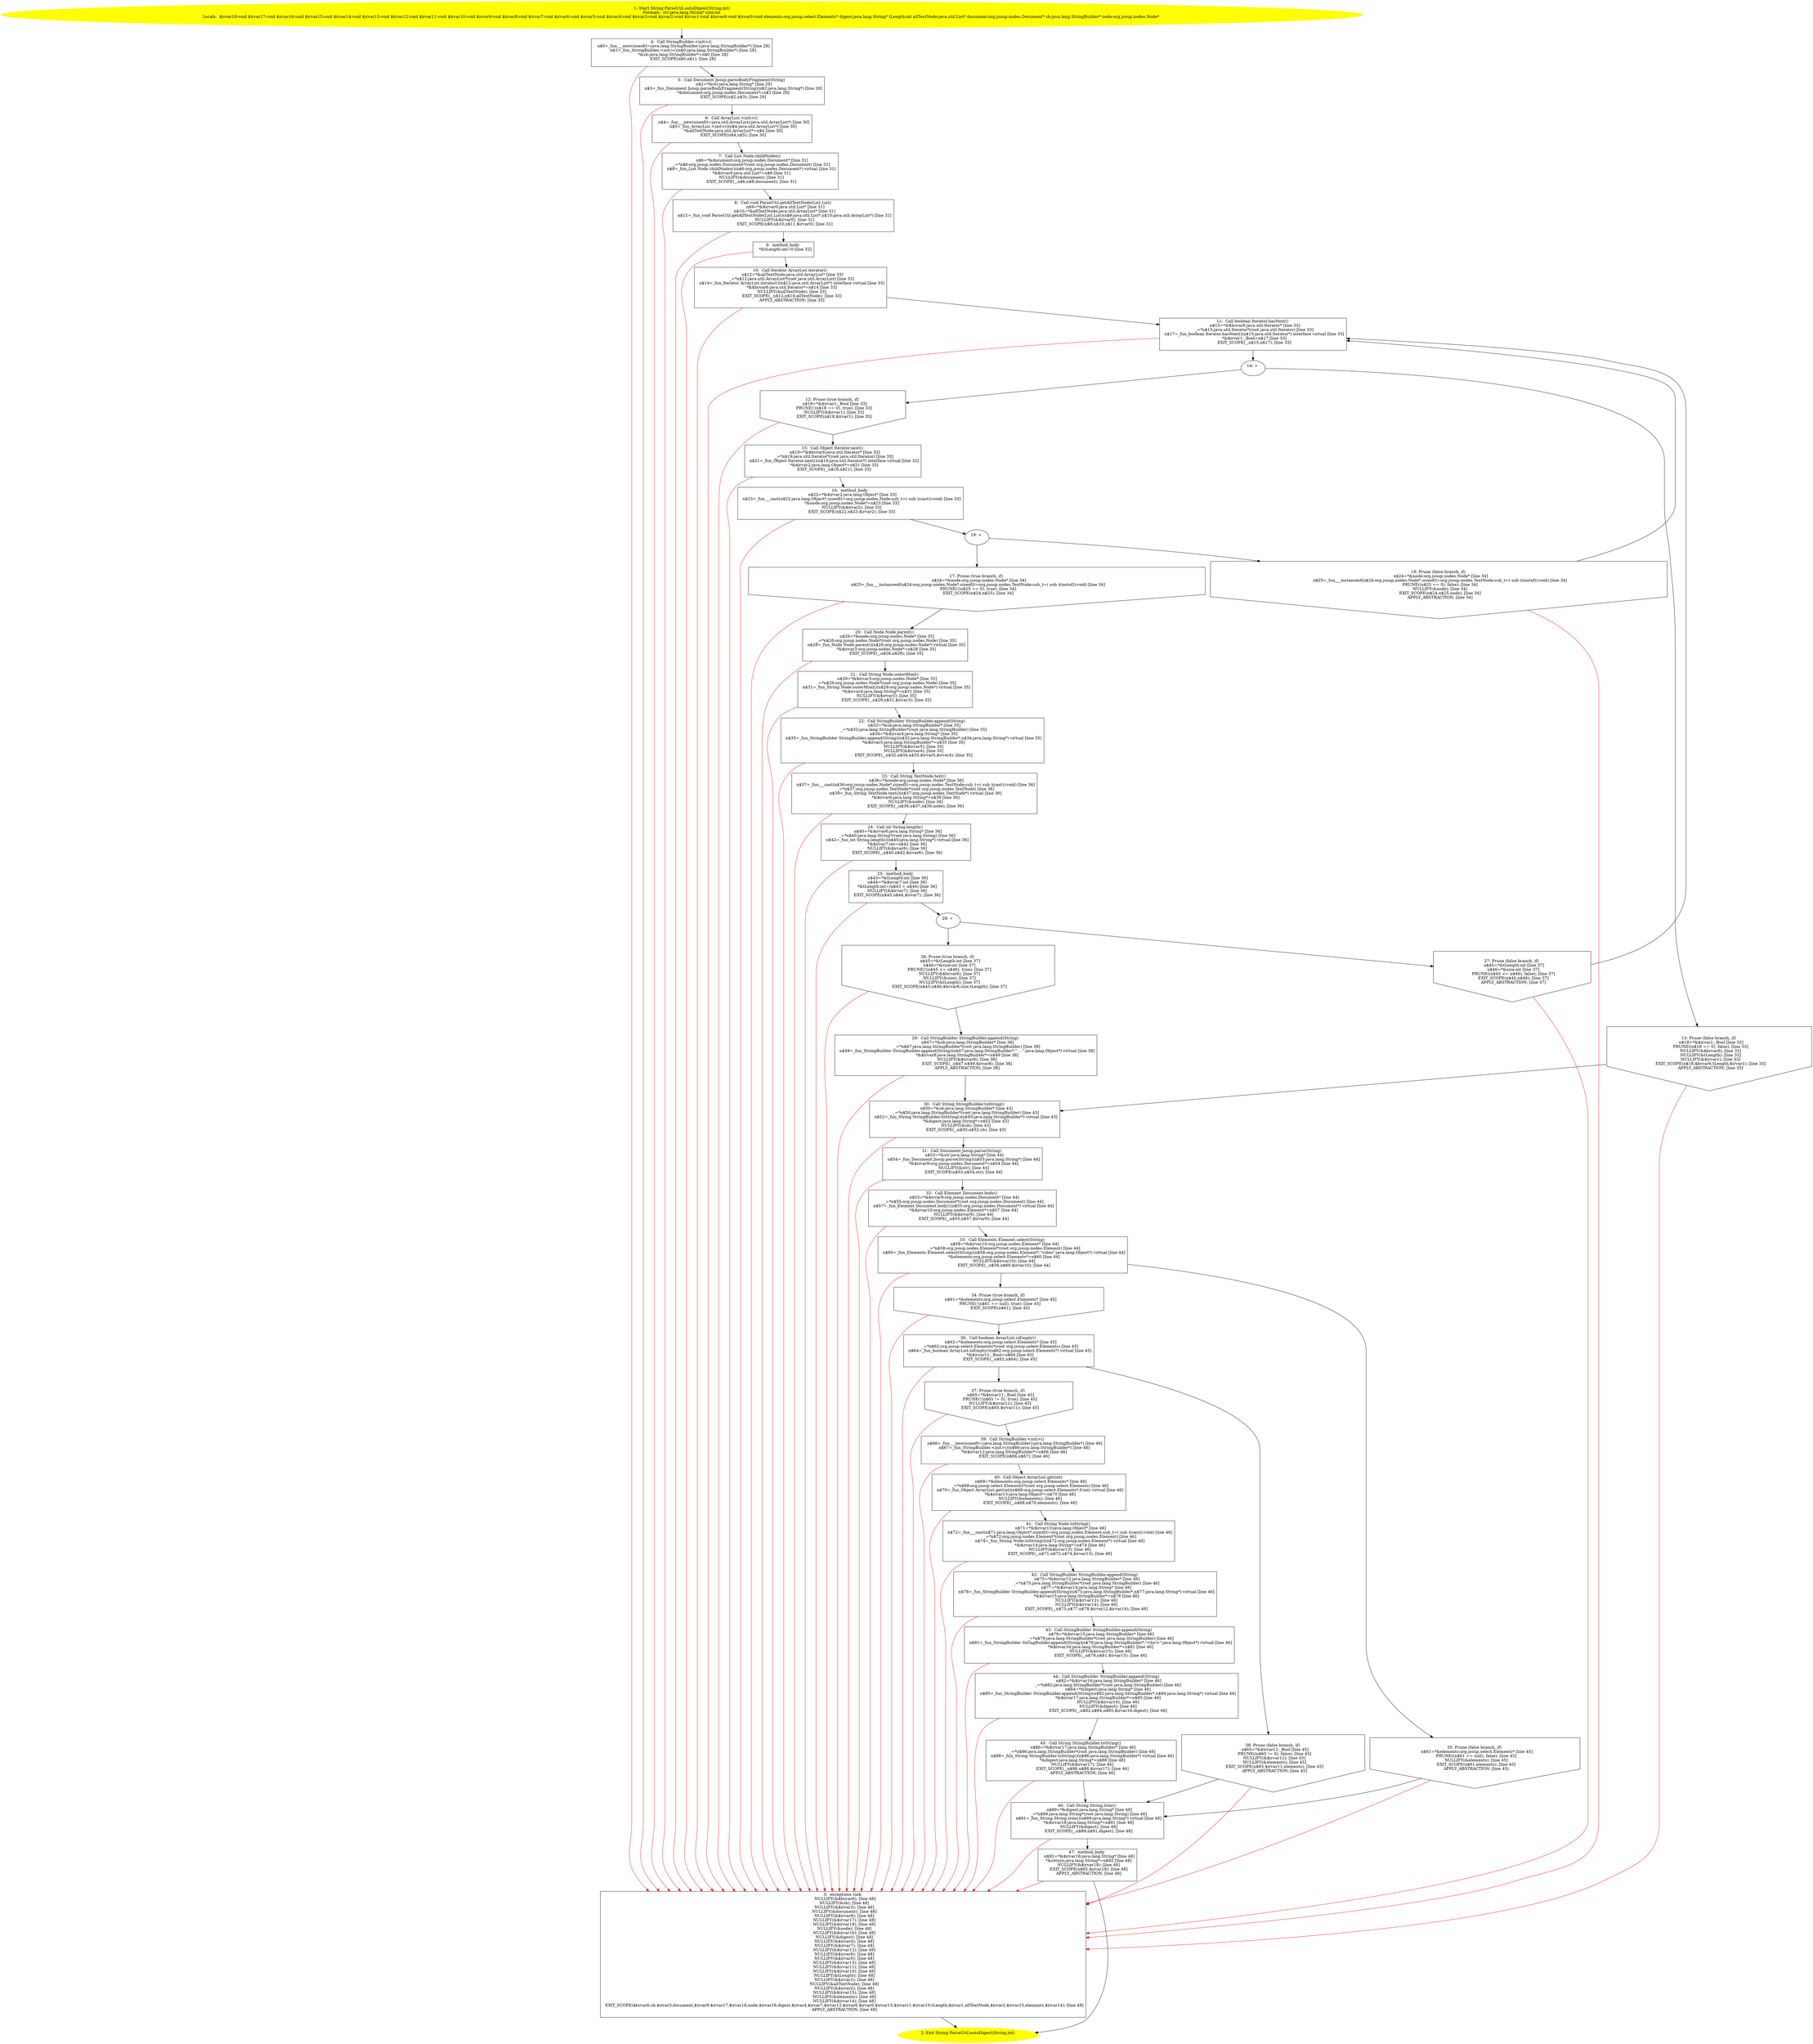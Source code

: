 /* @generated */
digraph cfg {
"com.zrlog.util.ParseUtil.autoDigest(java.lang.String,int):java.lang.String.9908c8b619020dbaa113a0b4c62ea427_1" [label="1: Start String ParseUtil.autoDigest(String,int)\nFormals:  str:java.lang.String* size:int\nLocals:  $irvar18:void $irvar17:void $irvar16:void $irvar15:void $irvar14:void $irvar13:void $irvar12:void $irvar11:void $irvar10:void $irvar9:void $irvar8:void $irvar7:void $irvar6:void $irvar5:void $irvar4:void $irvar3:void $irvar2:void $irvar1:void $bcvar6:void $irvar0:void elements:org.jsoup.select.Elements* digest:java.lang.String* tLength:int allTextNode:java.util.List* document:org.jsoup.nodes.Document* sb:java.lang.StringBuilder* node:org.jsoup.nodes.Node* \n  " color=yellow style=filled]
	

	 "com.zrlog.util.ParseUtil.autoDigest(java.lang.String,int):java.lang.String.9908c8b619020dbaa113a0b4c62ea427_1" -> "com.zrlog.util.ParseUtil.autoDigest(java.lang.String,int):java.lang.String.9908c8b619020dbaa113a0b4c62ea427_4" ;
"com.zrlog.util.ParseUtil.autoDigest(java.lang.String,int):java.lang.String.9908c8b619020dbaa113a0b4c62ea427_2" [label="2: Exit String ParseUtil.autoDigest(String,int) \n  " color=yellow style=filled]
	

"com.zrlog.util.ParseUtil.autoDigest(java.lang.String,int):java.lang.String.9908c8b619020dbaa113a0b4c62ea427_3" [label="3:  exceptions sink \n   NULLIFY(&$bcvar6); [line 48]\n  NULLIFY(&sb); [line 48]\n  NULLIFY(&$irvar3); [line 48]\n  NULLIFY(&document); [line 48]\n  NULLIFY(&$irvar9); [line 48]\n  NULLIFY(&$irvar17); [line 48]\n  NULLIFY(&$irvar18); [line 48]\n  NULLIFY(&node); [line 48]\n  NULLIFY(&$irvar16); [line 48]\n  NULLIFY(&digest); [line 48]\n  NULLIFY(&$irvar4); [line 48]\n  NULLIFY(&$irvar7); [line 48]\n  NULLIFY(&$irvar12); [line 48]\n  NULLIFY(&$irvar6); [line 48]\n  NULLIFY(&$irvar0); [line 48]\n  NULLIFY(&$irvar13); [line 48]\n  NULLIFY(&$irvar11); [line 48]\n  NULLIFY(&$irvar10); [line 48]\n  NULLIFY(&tLength); [line 48]\n  NULLIFY(&$irvar1); [line 48]\n  NULLIFY(&allTextNode); [line 48]\n  NULLIFY(&$irvar2); [line 48]\n  NULLIFY(&$irvar15); [line 48]\n  NULLIFY(&elements); [line 48]\n  NULLIFY(&$irvar14); [line 48]\n  EXIT_SCOPE($bcvar6,sb,$irvar3,document,$irvar9,$irvar17,$irvar18,node,$irvar16,digest,$irvar4,$irvar7,$irvar12,$irvar6,$irvar0,$irvar13,$irvar11,$irvar10,tLength,$irvar1,allTextNode,$irvar2,$irvar15,elements,$irvar14); [line 48]\n  APPLY_ABSTRACTION; [line 48]\n " shape="box"]
	

	 "com.zrlog.util.ParseUtil.autoDigest(java.lang.String,int):java.lang.String.9908c8b619020dbaa113a0b4c62ea427_3" -> "com.zrlog.util.ParseUtil.autoDigest(java.lang.String,int):java.lang.String.9908c8b619020dbaa113a0b4c62ea427_2" ;
"com.zrlog.util.ParseUtil.autoDigest(java.lang.String,int):java.lang.String.9908c8b619020dbaa113a0b4c62ea427_4" [label="4:  Call StringBuilder.<init>() \n   n$0=_fun___new(sizeof(t=java.lang.StringBuilder):java.lang.StringBuilder*) [line 28]\n  n$1=_fun_StringBuilder.<init>()(n$0:java.lang.StringBuilder*) [line 28]\n  *&sb:java.lang.StringBuilder*=n$0 [line 28]\n  EXIT_SCOPE(n$0,n$1); [line 28]\n " shape="box"]
	

	 "com.zrlog.util.ParseUtil.autoDigest(java.lang.String,int):java.lang.String.9908c8b619020dbaa113a0b4c62ea427_4" -> "com.zrlog.util.ParseUtil.autoDigest(java.lang.String,int):java.lang.String.9908c8b619020dbaa113a0b4c62ea427_5" ;
	 "com.zrlog.util.ParseUtil.autoDigest(java.lang.String,int):java.lang.String.9908c8b619020dbaa113a0b4c62ea427_4" -> "com.zrlog.util.ParseUtil.autoDigest(java.lang.String,int):java.lang.String.9908c8b619020dbaa113a0b4c62ea427_3" [color="red" ];
"com.zrlog.util.ParseUtil.autoDigest(java.lang.String,int):java.lang.String.9908c8b619020dbaa113a0b4c62ea427_5" [label="5:  Call Document Jsoup.parseBodyFragment(String) \n   n$2=*&str:java.lang.String* [line 29]\n  n$3=_fun_Document Jsoup.parseBodyFragment(String)(n$2:java.lang.String*) [line 29]\n  *&document:org.jsoup.nodes.Document*=n$3 [line 29]\n  EXIT_SCOPE(n$2,n$3); [line 29]\n " shape="box"]
	

	 "com.zrlog.util.ParseUtil.autoDigest(java.lang.String,int):java.lang.String.9908c8b619020dbaa113a0b4c62ea427_5" -> "com.zrlog.util.ParseUtil.autoDigest(java.lang.String,int):java.lang.String.9908c8b619020dbaa113a0b4c62ea427_6" ;
	 "com.zrlog.util.ParseUtil.autoDigest(java.lang.String,int):java.lang.String.9908c8b619020dbaa113a0b4c62ea427_5" -> "com.zrlog.util.ParseUtil.autoDigest(java.lang.String,int):java.lang.String.9908c8b619020dbaa113a0b4c62ea427_3" [color="red" ];
"com.zrlog.util.ParseUtil.autoDigest(java.lang.String,int):java.lang.String.9908c8b619020dbaa113a0b4c62ea427_6" [label="6:  Call ArrayList.<init>() \n   n$4=_fun___new(sizeof(t=java.util.ArrayList):java.util.ArrayList*) [line 30]\n  n$5=_fun_ArrayList.<init>()(n$4:java.util.ArrayList*) [line 30]\n  *&allTextNode:java.util.ArrayList*=n$4 [line 30]\n  EXIT_SCOPE(n$4,n$5); [line 30]\n " shape="box"]
	

	 "com.zrlog.util.ParseUtil.autoDigest(java.lang.String,int):java.lang.String.9908c8b619020dbaa113a0b4c62ea427_6" -> "com.zrlog.util.ParseUtil.autoDigest(java.lang.String,int):java.lang.String.9908c8b619020dbaa113a0b4c62ea427_7" ;
	 "com.zrlog.util.ParseUtil.autoDigest(java.lang.String,int):java.lang.String.9908c8b619020dbaa113a0b4c62ea427_6" -> "com.zrlog.util.ParseUtil.autoDigest(java.lang.String,int):java.lang.String.9908c8b619020dbaa113a0b4c62ea427_3" [color="red" ];
"com.zrlog.util.ParseUtil.autoDigest(java.lang.String,int):java.lang.String.9908c8b619020dbaa113a0b4c62ea427_7" [label="7:  Call List Node.childNodes() \n   n$6=*&document:org.jsoup.nodes.Document* [line 31]\n  _=*n$6:org.jsoup.nodes.Document*(root org.jsoup.nodes.Document) [line 31]\n  n$8=_fun_List Node.childNodes()(n$6:org.jsoup.nodes.Document*) virtual [line 31]\n  *&$irvar0:java.util.List*=n$8 [line 31]\n  NULLIFY(&document); [line 31]\n  EXIT_SCOPE(_,n$6,n$8,document); [line 31]\n " shape="box"]
	

	 "com.zrlog.util.ParseUtil.autoDigest(java.lang.String,int):java.lang.String.9908c8b619020dbaa113a0b4c62ea427_7" -> "com.zrlog.util.ParseUtil.autoDigest(java.lang.String,int):java.lang.String.9908c8b619020dbaa113a0b4c62ea427_8" ;
	 "com.zrlog.util.ParseUtil.autoDigest(java.lang.String,int):java.lang.String.9908c8b619020dbaa113a0b4c62ea427_7" -> "com.zrlog.util.ParseUtil.autoDigest(java.lang.String,int):java.lang.String.9908c8b619020dbaa113a0b4c62ea427_3" [color="red" ];
"com.zrlog.util.ParseUtil.autoDigest(java.lang.String,int):java.lang.String.9908c8b619020dbaa113a0b4c62ea427_8" [label="8:  Call void ParseUtil.getAllTextNode(List,List) \n   n$9=*&$irvar0:java.util.List* [line 31]\n  n$10=*&allTextNode:java.util.ArrayList* [line 31]\n  n$11=_fun_void ParseUtil.getAllTextNode(List,List)(n$9:java.util.List*,n$10:java.util.ArrayList*) [line 31]\n  NULLIFY(&$irvar0); [line 31]\n  EXIT_SCOPE(n$9,n$10,n$11,$irvar0); [line 31]\n " shape="box"]
	

	 "com.zrlog.util.ParseUtil.autoDigest(java.lang.String,int):java.lang.String.9908c8b619020dbaa113a0b4c62ea427_8" -> "com.zrlog.util.ParseUtil.autoDigest(java.lang.String,int):java.lang.String.9908c8b619020dbaa113a0b4c62ea427_9" ;
	 "com.zrlog.util.ParseUtil.autoDigest(java.lang.String,int):java.lang.String.9908c8b619020dbaa113a0b4c62ea427_8" -> "com.zrlog.util.ParseUtil.autoDigest(java.lang.String,int):java.lang.String.9908c8b619020dbaa113a0b4c62ea427_3" [color="red" ];
"com.zrlog.util.ParseUtil.autoDigest(java.lang.String,int):java.lang.String.9908c8b619020dbaa113a0b4c62ea427_9" [label="9:  method_body \n   *&tLength:int=0 [line 32]\n " shape="box"]
	

	 "com.zrlog.util.ParseUtil.autoDigest(java.lang.String,int):java.lang.String.9908c8b619020dbaa113a0b4c62ea427_9" -> "com.zrlog.util.ParseUtil.autoDigest(java.lang.String,int):java.lang.String.9908c8b619020dbaa113a0b4c62ea427_10" ;
	 "com.zrlog.util.ParseUtil.autoDigest(java.lang.String,int):java.lang.String.9908c8b619020dbaa113a0b4c62ea427_9" -> "com.zrlog.util.ParseUtil.autoDigest(java.lang.String,int):java.lang.String.9908c8b619020dbaa113a0b4c62ea427_3" [color="red" ];
"com.zrlog.util.ParseUtil.autoDigest(java.lang.String,int):java.lang.String.9908c8b619020dbaa113a0b4c62ea427_10" [label="10:  Call Iterator ArrayList.iterator() \n   n$12=*&allTextNode:java.util.ArrayList* [line 33]\n  _=*n$12:java.util.ArrayList*(root java.util.ArrayList) [line 33]\n  n$14=_fun_Iterator ArrayList.iterator()(n$12:java.util.ArrayList*) interface virtual [line 33]\n  *&$bcvar6:java.util.Iterator*=n$14 [line 33]\n  NULLIFY(&allTextNode); [line 33]\n  EXIT_SCOPE(_,n$12,n$14,allTextNode); [line 33]\n  APPLY_ABSTRACTION; [line 33]\n " shape="box"]
	

	 "com.zrlog.util.ParseUtil.autoDigest(java.lang.String,int):java.lang.String.9908c8b619020dbaa113a0b4c62ea427_10" -> "com.zrlog.util.ParseUtil.autoDigest(java.lang.String,int):java.lang.String.9908c8b619020dbaa113a0b4c62ea427_11" ;
	 "com.zrlog.util.ParseUtil.autoDigest(java.lang.String,int):java.lang.String.9908c8b619020dbaa113a0b4c62ea427_10" -> "com.zrlog.util.ParseUtil.autoDigest(java.lang.String,int):java.lang.String.9908c8b619020dbaa113a0b4c62ea427_3" [color="red" ];
"com.zrlog.util.ParseUtil.autoDigest(java.lang.String,int):java.lang.String.9908c8b619020dbaa113a0b4c62ea427_11" [label="11:  Call boolean Iterator.hasNext() \n   n$15=*&$bcvar6:java.util.Iterator* [line 33]\n  _=*n$15:java.util.Iterator*(root java.util.Iterator) [line 33]\n  n$17=_fun_boolean Iterator.hasNext()(n$15:java.util.Iterator*) interface virtual [line 33]\n  *&$irvar1:_Bool=n$17 [line 33]\n  EXIT_SCOPE(_,n$15,n$17); [line 33]\n " shape="box"]
	

	 "com.zrlog.util.ParseUtil.autoDigest(java.lang.String,int):java.lang.String.9908c8b619020dbaa113a0b4c62ea427_11" -> "com.zrlog.util.ParseUtil.autoDigest(java.lang.String,int):java.lang.String.9908c8b619020dbaa113a0b4c62ea427_14" ;
	 "com.zrlog.util.ParseUtil.autoDigest(java.lang.String,int):java.lang.String.9908c8b619020dbaa113a0b4c62ea427_11" -> "com.zrlog.util.ParseUtil.autoDigest(java.lang.String,int):java.lang.String.9908c8b619020dbaa113a0b4c62ea427_3" [color="red" ];
"com.zrlog.util.ParseUtil.autoDigest(java.lang.String,int):java.lang.String.9908c8b619020dbaa113a0b4c62ea427_12" [label="12: Prune (true branch, if) \n   n$18=*&$irvar1:_Bool [line 33]\n  PRUNE(!(n$18 == 0), true); [line 33]\n  NULLIFY(&$irvar1); [line 33]\n  EXIT_SCOPE(n$18,$irvar1); [line 33]\n " shape="invhouse"]
	

	 "com.zrlog.util.ParseUtil.autoDigest(java.lang.String,int):java.lang.String.9908c8b619020dbaa113a0b4c62ea427_12" -> "com.zrlog.util.ParseUtil.autoDigest(java.lang.String,int):java.lang.String.9908c8b619020dbaa113a0b4c62ea427_15" ;
	 "com.zrlog.util.ParseUtil.autoDigest(java.lang.String,int):java.lang.String.9908c8b619020dbaa113a0b4c62ea427_12" -> "com.zrlog.util.ParseUtil.autoDigest(java.lang.String,int):java.lang.String.9908c8b619020dbaa113a0b4c62ea427_3" [color="red" ];
"com.zrlog.util.ParseUtil.autoDigest(java.lang.String,int):java.lang.String.9908c8b619020dbaa113a0b4c62ea427_13" [label="13: Prune (false branch, if) \n   n$18=*&$irvar1:_Bool [line 33]\n  PRUNE((n$18 == 0), false); [line 33]\n  NULLIFY(&$bcvar6); [line 33]\n  NULLIFY(&tLength); [line 33]\n  NULLIFY(&$irvar1); [line 33]\n  EXIT_SCOPE(n$18,$bcvar6,tLength,$irvar1); [line 33]\n  APPLY_ABSTRACTION; [line 33]\n " shape="invhouse"]
	

	 "com.zrlog.util.ParseUtil.autoDigest(java.lang.String,int):java.lang.String.9908c8b619020dbaa113a0b4c62ea427_13" -> "com.zrlog.util.ParseUtil.autoDigest(java.lang.String,int):java.lang.String.9908c8b619020dbaa113a0b4c62ea427_30" ;
	 "com.zrlog.util.ParseUtil.autoDigest(java.lang.String,int):java.lang.String.9908c8b619020dbaa113a0b4c62ea427_13" -> "com.zrlog.util.ParseUtil.autoDigest(java.lang.String,int):java.lang.String.9908c8b619020dbaa113a0b4c62ea427_3" [color="red" ];
"com.zrlog.util.ParseUtil.autoDigest(java.lang.String,int):java.lang.String.9908c8b619020dbaa113a0b4c62ea427_14" [label="14: + \n  " ]
	

	 "com.zrlog.util.ParseUtil.autoDigest(java.lang.String,int):java.lang.String.9908c8b619020dbaa113a0b4c62ea427_14" -> "com.zrlog.util.ParseUtil.autoDigest(java.lang.String,int):java.lang.String.9908c8b619020dbaa113a0b4c62ea427_12" ;
	 "com.zrlog.util.ParseUtil.autoDigest(java.lang.String,int):java.lang.String.9908c8b619020dbaa113a0b4c62ea427_14" -> "com.zrlog.util.ParseUtil.autoDigest(java.lang.String,int):java.lang.String.9908c8b619020dbaa113a0b4c62ea427_13" ;
"com.zrlog.util.ParseUtil.autoDigest(java.lang.String,int):java.lang.String.9908c8b619020dbaa113a0b4c62ea427_15" [label="15:  Call Object Iterator.next() \n   n$19=*&$bcvar6:java.util.Iterator* [line 33]\n  _=*n$19:java.util.Iterator*(root java.util.Iterator) [line 33]\n  n$21=_fun_Object Iterator.next()(n$19:java.util.Iterator*) interface virtual [line 33]\n  *&$irvar2:java.lang.Object*=n$21 [line 33]\n  EXIT_SCOPE(_,n$19,n$21); [line 33]\n " shape="box"]
	

	 "com.zrlog.util.ParseUtil.autoDigest(java.lang.String,int):java.lang.String.9908c8b619020dbaa113a0b4c62ea427_15" -> "com.zrlog.util.ParseUtil.autoDigest(java.lang.String,int):java.lang.String.9908c8b619020dbaa113a0b4c62ea427_16" ;
	 "com.zrlog.util.ParseUtil.autoDigest(java.lang.String,int):java.lang.String.9908c8b619020dbaa113a0b4c62ea427_15" -> "com.zrlog.util.ParseUtil.autoDigest(java.lang.String,int):java.lang.String.9908c8b619020dbaa113a0b4c62ea427_3" [color="red" ];
"com.zrlog.util.ParseUtil.autoDigest(java.lang.String,int):java.lang.String.9908c8b619020dbaa113a0b4c62ea427_16" [label="16:  method_body \n   n$22=*&$irvar2:java.lang.Object* [line 33]\n  n$23=_fun___cast(n$22:java.lang.Object*,sizeof(t=org.jsoup.nodes.Node;sub_t=( sub )(cast)):void) [line 33]\n  *&node:org.jsoup.nodes.Node*=n$23 [line 33]\n  NULLIFY(&$irvar2); [line 33]\n  EXIT_SCOPE(n$22,n$23,$irvar2); [line 33]\n " shape="box"]
	

	 "com.zrlog.util.ParseUtil.autoDigest(java.lang.String,int):java.lang.String.9908c8b619020dbaa113a0b4c62ea427_16" -> "com.zrlog.util.ParseUtil.autoDigest(java.lang.String,int):java.lang.String.9908c8b619020dbaa113a0b4c62ea427_19" ;
	 "com.zrlog.util.ParseUtil.autoDigest(java.lang.String,int):java.lang.String.9908c8b619020dbaa113a0b4c62ea427_16" -> "com.zrlog.util.ParseUtil.autoDigest(java.lang.String,int):java.lang.String.9908c8b619020dbaa113a0b4c62ea427_3" [color="red" ];
"com.zrlog.util.ParseUtil.autoDigest(java.lang.String,int):java.lang.String.9908c8b619020dbaa113a0b4c62ea427_17" [label="17: Prune (true branch, if) \n   n$24=*&node:org.jsoup.nodes.Node* [line 34]\n  n$25=_fun___instanceof(n$24:org.jsoup.nodes.Node*,sizeof(t=org.jsoup.nodes.TextNode;sub_t=( sub )(instof)):void) [line 34]\n  PRUNE(!(n$25 == 0), true); [line 34]\n  EXIT_SCOPE(n$24,n$25); [line 34]\n " shape="invhouse"]
	

	 "com.zrlog.util.ParseUtil.autoDigest(java.lang.String,int):java.lang.String.9908c8b619020dbaa113a0b4c62ea427_17" -> "com.zrlog.util.ParseUtil.autoDigest(java.lang.String,int):java.lang.String.9908c8b619020dbaa113a0b4c62ea427_20" ;
	 "com.zrlog.util.ParseUtil.autoDigest(java.lang.String,int):java.lang.String.9908c8b619020dbaa113a0b4c62ea427_17" -> "com.zrlog.util.ParseUtil.autoDigest(java.lang.String,int):java.lang.String.9908c8b619020dbaa113a0b4c62ea427_3" [color="red" ];
"com.zrlog.util.ParseUtil.autoDigest(java.lang.String,int):java.lang.String.9908c8b619020dbaa113a0b4c62ea427_18" [label="18: Prune (false branch, if) \n   n$24=*&node:org.jsoup.nodes.Node* [line 34]\n  n$25=_fun___instanceof(n$24:org.jsoup.nodes.Node*,sizeof(t=org.jsoup.nodes.TextNode;sub_t=( sub )(instof)):void) [line 34]\n  PRUNE((n$25 == 0), false); [line 34]\n  NULLIFY(&node); [line 34]\n  EXIT_SCOPE(n$24,n$25,node); [line 34]\n  APPLY_ABSTRACTION; [line 34]\n " shape="invhouse"]
	

	 "com.zrlog.util.ParseUtil.autoDigest(java.lang.String,int):java.lang.String.9908c8b619020dbaa113a0b4c62ea427_18" -> "com.zrlog.util.ParseUtil.autoDigest(java.lang.String,int):java.lang.String.9908c8b619020dbaa113a0b4c62ea427_11" ;
	 "com.zrlog.util.ParseUtil.autoDigest(java.lang.String,int):java.lang.String.9908c8b619020dbaa113a0b4c62ea427_18" -> "com.zrlog.util.ParseUtil.autoDigest(java.lang.String,int):java.lang.String.9908c8b619020dbaa113a0b4c62ea427_3" [color="red" ];
"com.zrlog.util.ParseUtil.autoDigest(java.lang.String,int):java.lang.String.9908c8b619020dbaa113a0b4c62ea427_19" [label="19: + \n  " ]
	

	 "com.zrlog.util.ParseUtil.autoDigest(java.lang.String,int):java.lang.String.9908c8b619020dbaa113a0b4c62ea427_19" -> "com.zrlog.util.ParseUtil.autoDigest(java.lang.String,int):java.lang.String.9908c8b619020dbaa113a0b4c62ea427_17" ;
	 "com.zrlog.util.ParseUtil.autoDigest(java.lang.String,int):java.lang.String.9908c8b619020dbaa113a0b4c62ea427_19" -> "com.zrlog.util.ParseUtil.autoDigest(java.lang.String,int):java.lang.String.9908c8b619020dbaa113a0b4c62ea427_18" ;
"com.zrlog.util.ParseUtil.autoDigest(java.lang.String,int):java.lang.String.9908c8b619020dbaa113a0b4c62ea427_20" [label="20:  Call Node Node.parent() \n   n$26=*&node:org.jsoup.nodes.Node* [line 35]\n  _=*n$26:org.jsoup.nodes.Node*(root org.jsoup.nodes.Node) [line 35]\n  n$28=_fun_Node Node.parent()(n$26:org.jsoup.nodes.Node*) virtual [line 35]\n  *&$irvar3:org.jsoup.nodes.Node*=n$28 [line 35]\n  EXIT_SCOPE(_,n$26,n$28); [line 35]\n " shape="box"]
	

	 "com.zrlog.util.ParseUtil.autoDigest(java.lang.String,int):java.lang.String.9908c8b619020dbaa113a0b4c62ea427_20" -> "com.zrlog.util.ParseUtil.autoDigest(java.lang.String,int):java.lang.String.9908c8b619020dbaa113a0b4c62ea427_21" ;
	 "com.zrlog.util.ParseUtil.autoDigest(java.lang.String,int):java.lang.String.9908c8b619020dbaa113a0b4c62ea427_20" -> "com.zrlog.util.ParseUtil.autoDigest(java.lang.String,int):java.lang.String.9908c8b619020dbaa113a0b4c62ea427_3" [color="red" ];
"com.zrlog.util.ParseUtil.autoDigest(java.lang.String,int):java.lang.String.9908c8b619020dbaa113a0b4c62ea427_21" [label="21:  Call String Node.outerHtml() \n   n$29=*&$irvar3:org.jsoup.nodes.Node* [line 35]\n  _=*n$29:org.jsoup.nodes.Node*(root org.jsoup.nodes.Node) [line 35]\n  n$31=_fun_String Node.outerHtml()(n$29:org.jsoup.nodes.Node*) virtual [line 35]\n  *&$irvar4:java.lang.String*=n$31 [line 35]\n  NULLIFY(&$irvar3); [line 35]\n  EXIT_SCOPE(_,n$29,n$31,$irvar3); [line 35]\n " shape="box"]
	

	 "com.zrlog.util.ParseUtil.autoDigest(java.lang.String,int):java.lang.String.9908c8b619020dbaa113a0b4c62ea427_21" -> "com.zrlog.util.ParseUtil.autoDigest(java.lang.String,int):java.lang.String.9908c8b619020dbaa113a0b4c62ea427_22" ;
	 "com.zrlog.util.ParseUtil.autoDigest(java.lang.String,int):java.lang.String.9908c8b619020dbaa113a0b4c62ea427_21" -> "com.zrlog.util.ParseUtil.autoDigest(java.lang.String,int):java.lang.String.9908c8b619020dbaa113a0b4c62ea427_3" [color="red" ];
"com.zrlog.util.ParseUtil.autoDigest(java.lang.String,int):java.lang.String.9908c8b619020dbaa113a0b4c62ea427_22" [label="22:  Call StringBuilder StringBuilder.append(String) \n   n$32=*&sb:java.lang.StringBuilder* [line 35]\n  _=*n$32:java.lang.StringBuilder*(root java.lang.StringBuilder) [line 35]\n  n$34=*&$irvar4:java.lang.String* [line 35]\n  n$35=_fun_StringBuilder StringBuilder.append(String)(n$32:java.lang.StringBuilder*,n$34:java.lang.String*) virtual [line 35]\n  *&$irvar5:java.lang.StringBuilder*=n$35 [line 35]\n  NULLIFY(&$irvar5); [line 35]\n  NULLIFY(&$irvar4); [line 35]\n  EXIT_SCOPE(_,n$32,n$34,n$35,$irvar5,$irvar4); [line 35]\n " shape="box"]
	

	 "com.zrlog.util.ParseUtil.autoDigest(java.lang.String,int):java.lang.String.9908c8b619020dbaa113a0b4c62ea427_22" -> "com.zrlog.util.ParseUtil.autoDigest(java.lang.String,int):java.lang.String.9908c8b619020dbaa113a0b4c62ea427_23" ;
	 "com.zrlog.util.ParseUtil.autoDigest(java.lang.String,int):java.lang.String.9908c8b619020dbaa113a0b4c62ea427_22" -> "com.zrlog.util.ParseUtil.autoDigest(java.lang.String,int):java.lang.String.9908c8b619020dbaa113a0b4c62ea427_3" [color="red" ];
"com.zrlog.util.ParseUtil.autoDigest(java.lang.String,int):java.lang.String.9908c8b619020dbaa113a0b4c62ea427_23" [label="23:  Call String TextNode.text() \n   n$36=*&node:org.jsoup.nodes.Node* [line 36]\n  n$37=_fun___cast(n$36:org.jsoup.nodes.Node*,sizeof(t=org.jsoup.nodes.TextNode;sub_t=( sub )(cast)):void) [line 36]\n  _=*n$37:org.jsoup.nodes.TextNode*(root org.jsoup.nodes.TextNode) [line 36]\n  n$39=_fun_String TextNode.text()(n$37:org.jsoup.nodes.TextNode*) virtual [line 36]\n  *&$irvar6:java.lang.String*=n$39 [line 36]\n  NULLIFY(&node); [line 36]\n  EXIT_SCOPE(_,n$36,n$37,n$39,node); [line 36]\n " shape="box"]
	

	 "com.zrlog.util.ParseUtil.autoDigest(java.lang.String,int):java.lang.String.9908c8b619020dbaa113a0b4c62ea427_23" -> "com.zrlog.util.ParseUtil.autoDigest(java.lang.String,int):java.lang.String.9908c8b619020dbaa113a0b4c62ea427_24" ;
	 "com.zrlog.util.ParseUtil.autoDigest(java.lang.String,int):java.lang.String.9908c8b619020dbaa113a0b4c62ea427_23" -> "com.zrlog.util.ParseUtil.autoDigest(java.lang.String,int):java.lang.String.9908c8b619020dbaa113a0b4c62ea427_3" [color="red" ];
"com.zrlog.util.ParseUtil.autoDigest(java.lang.String,int):java.lang.String.9908c8b619020dbaa113a0b4c62ea427_24" [label="24:  Call int String.length() \n   n$40=*&$irvar6:java.lang.String* [line 36]\n  _=*n$40:java.lang.String*(root java.lang.String) [line 36]\n  n$42=_fun_int String.length()(n$40:java.lang.String*) virtual [line 36]\n  *&$irvar7:int=n$42 [line 36]\n  NULLIFY(&$irvar6); [line 36]\n  EXIT_SCOPE(_,n$40,n$42,$irvar6); [line 36]\n " shape="box"]
	

	 "com.zrlog.util.ParseUtil.autoDigest(java.lang.String,int):java.lang.String.9908c8b619020dbaa113a0b4c62ea427_24" -> "com.zrlog.util.ParseUtil.autoDigest(java.lang.String,int):java.lang.String.9908c8b619020dbaa113a0b4c62ea427_25" ;
	 "com.zrlog.util.ParseUtil.autoDigest(java.lang.String,int):java.lang.String.9908c8b619020dbaa113a0b4c62ea427_24" -> "com.zrlog.util.ParseUtil.autoDigest(java.lang.String,int):java.lang.String.9908c8b619020dbaa113a0b4c62ea427_3" [color="red" ];
"com.zrlog.util.ParseUtil.autoDigest(java.lang.String,int):java.lang.String.9908c8b619020dbaa113a0b4c62ea427_25" [label="25:  method_body \n   n$43=*&tLength:int [line 36]\n  n$44=*&$irvar7:int [line 36]\n  *&tLength:int=(n$43 + n$44) [line 36]\n  NULLIFY(&$irvar7); [line 36]\n  EXIT_SCOPE(n$43,n$44,$irvar7); [line 36]\n " shape="box"]
	

	 "com.zrlog.util.ParseUtil.autoDigest(java.lang.String,int):java.lang.String.9908c8b619020dbaa113a0b4c62ea427_25" -> "com.zrlog.util.ParseUtil.autoDigest(java.lang.String,int):java.lang.String.9908c8b619020dbaa113a0b4c62ea427_28" ;
	 "com.zrlog.util.ParseUtil.autoDigest(java.lang.String,int):java.lang.String.9908c8b619020dbaa113a0b4c62ea427_25" -> "com.zrlog.util.ParseUtil.autoDigest(java.lang.String,int):java.lang.String.9908c8b619020dbaa113a0b4c62ea427_3" [color="red" ];
"com.zrlog.util.ParseUtil.autoDigest(java.lang.String,int):java.lang.String.9908c8b619020dbaa113a0b4c62ea427_26" [label="26: Prune (true branch, if) \n   n$45=*&tLength:int [line 37]\n  n$46=*&size:int [line 37]\n  PRUNE(!(n$45 <= n$46), true); [line 37]\n  NULLIFY(&$bcvar6); [line 37]\n  NULLIFY(&size); [line 37]\n  NULLIFY(&tLength); [line 37]\n  EXIT_SCOPE(n$45,n$46,$bcvar6,size,tLength); [line 37]\n " shape="invhouse"]
	

	 "com.zrlog.util.ParseUtil.autoDigest(java.lang.String,int):java.lang.String.9908c8b619020dbaa113a0b4c62ea427_26" -> "com.zrlog.util.ParseUtil.autoDigest(java.lang.String,int):java.lang.String.9908c8b619020dbaa113a0b4c62ea427_29" ;
	 "com.zrlog.util.ParseUtil.autoDigest(java.lang.String,int):java.lang.String.9908c8b619020dbaa113a0b4c62ea427_26" -> "com.zrlog.util.ParseUtil.autoDigest(java.lang.String,int):java.lang.String.9908c8b619020dbaa113a0b4c62ea427_3" [color="red" ];
"com.zrlog.util.ParseUtil.autoDigest(java.lang.String,int):java.lang.String.9908c8b619020dbaa113a0b4c62ea427_27" [label="27: Prune (false branch, if) \n   n$45=*&tLength:int [line 37]\n  n$46=*&size:int [line 37]\n  PRUNE((n$45 <= n$46), false); [line 37]\n  EXIT_SCOPE(n$45,n$46); [line 37]\n  APPLY_ABSTRACTION; [line 37]\n " shape="invhouse"]
	

	 "com.zrlog.util.ParseUtil.autoDigest(java.lang.String,int):java.lang.String.9908c8b619020dbaa113a0b4c62ea427_27" -> "com.zrlog.util.ParseUtil.autoDigest(java.lang.String,int):java.lang.String.9908c8b619020dbaa113a0b4c62ea427_11" ;
	 "com.zrlog.util.ParseUtil.autoDigest(java.lang.String,int):java.lang.String.9908c8b619020dbaa113a0b4c62ea427_27" -> "com.zrlog.util.ParseUtil.autoDigest(java.lang.String,int):java.lang.String.9908c8b619020dbaa113a0b4c62ea427_3" [color="red" ];
"com.zrlog.util.ParseUtil.autoDigest(java.lang.String,int):java.lang.String.9908c8b619020dbaa113a0b4c62ea427_28" [label="28: + \n  " ]
	

	 "com.zrlog.util.ParseUtil.autoDigest(java.lang.String,int):java.lang.String.9908c8b619020dbaa113a0b4c62ea427_28" -> "com.zrlog.util.ParseUtil.autoDigest(java.lang.String,int):java.lang.String.9908c8b619020dbaa113a0b4c62ea427_26" ;
	 "com.zrlog.util.ParseUtil.autoDigest(java.lang.String,int):java.lang.String.9908c8b619020dbaa113a0b4c62ea427_28" -> "com.zrlog.util.ParseUtil.autoDigest(java.lang.String,int):java.lang.String.9908c8b619020dbaa113a0b4c62ea427_27" ;
"com.zrlog.util.ParseUtil.autoDigest(java.lang.String,int):java.lang.String.9908c8b619020dbaa113a0b4c62ea427_29" [label="29:  Call StringBuilder StringBuilder.append(String) \n   n$47=*&sb:java.lang.StringBuilder* [line 38]\n  _=*n$47:java.lang.StringBuilder*(root java.lang.StringBuilder) [line 38]\n  n$49=_fun_StringBuilder StringBuilder.append(String)(n$47:java.lang.StringBuilder*,\" ...\":java.lang.Object*) virtual [line 38]\n  *&$irvar8:java.lang.StringBuilder*=n$49 [line 38]\n  NULLIFY(&$irvar8); [line 38]\n  EXIT_SCOPE(_,n$47,n$49,$irvar8); [line 38]\n  APPLY_ABSTRACTION; [line 38]\n " shape="box"]
	

	 "com.zrlog.util.ParseUtil.autoDigest(java.lang.String,int):java.lang.String.9908c8b619020dbaa113a0b4c62ea427_29" -> "com.zrlog.util.ParseUtil.autoDigest(java.lang.String,int):java.lang.String.9908c8b619020dbaa113a0b4c62ea427_30" ;
	 "com.zrlog.util.ParseUtil.autoDigest(java.lang.String,int):java.lang.String.9908c8b619020dbaa113a0b4c62ea427_29" -> "com.zrlog.util.ParseUtil.autoDigest(java.lang.String,int):java.lang.String.9908c8b619020dbaa113a0b4c62ea427_3" [color="red" ];
"com.zrlog.util.ParseUtil.autoDigest(java.lang.String,int):java.lang.String.9908c8b619020dbaa113a0b4c62ea427_30" [label="30:  Call String StringBuilder.toString() \n   n$50=*&sb:java.lang.StringBuilder* [line 43]\n  _=*n$50:java.lang.StringBuilder*(root java.lang.StringBuilder) [line 43]\n  n$52=_fun_String StringBuilder.toString()(n$50:java.lang.StringBuilder*) virtual [line 43]\n  *&digest:java.lang.String*=n$52 [line 43]\n  NULLIFY(&sb); [line 43]\n  EXIT_SCOPE(_,n$50,n$52,sb); [line 43]\n " shape="box"]
	

	 "com.zrlog.util.ParseUtil.autoDigest(java.lang.String,int):java.lang.String.9908c8b619020dbaa113a0b4c62ea427_30" -> "com.zrlog.util.ParseUtil.autoDigest(java.lang.String,int):java.lang.String.9908c8b619020dbaa113a0b4c62ea427_31" ;
	 "com.zrlog.util.ParseUtil.autoDigest(java.lang.String,int):java.lang.String.9908c8b619020dbaa113a0b4c62ea427_30" -> "com.zrlog.util.ParseUtil.autoDigest(java.lang.String,int):java.lang.String.9908c8b619020dbaa113a0b4c62ea427_3" [color="red" ];
"com.zrlog.util.ParseUtil.autoDigest(java.lang.String,int):java.lang.String.9908c8b619020dbaa113a0b4c62ea427_31" [label="31:  Call Document Jsoup.parse(String) \n   n$53=*&str:java.lang.String* [line 44]\n  n$54=_fun_Document Jsoup.parse(String)(n$53:java.lang.String*) [line 44]\n  *&$irvar9:org.jsoup.nodes.Document*=n$54 [line 44]\n  NULLIFY(&str); [line 44]\n  EXIT_SCOPE(n$53,n$54,str); [line 44]\n " shape="box"]
	

	 "com.zrlog.util.ParseUtil.autoDigest(java.lang.String,int):java.lang.String.9908c8b619020dbaa113a0b4c62ea427_31" -> "com.zrlog.util.ParseUtil.autoDigest(java.lang.String,int):java.lang.String.9908c8b619020dbaa113a0b4c62ea427_32" ;
	 "com.zrlog.util.ParseUtil.autoDigest(java.lang.String,int):java.lang.String.9908c8b619020dbaa113a0b4c62ea427_31" -> "com.zrlog.util.ParseUtil.autoDigest(java.lang.String,int):java.lang.String.9908c8b619020dbaa113a0b4c62ea427_3" [color="red" ];
"com.zrlog.util.ParseUtil.autoDigest(java.lang.String,int):java.lang.String.9908c8b619020dbaa113a0b4c62ea427_32" [label="32:  Call Element Document.body() \n   n$55=*&$irvar9:org.jsoup.nodes.Document* [line 44]\n  _=*n$55:org.jsoup.nodes.Document*(root org.jsoup.nodes.Document) [line 44]\n  n$57=_fun_Element Document.body()(n$55:org.jsoup.nodes.Document*) virtual [line 44]\n  *&$irvar10:org.jsoup.nodes.Element*=n$57 [line 44]\n  NULLIFY(&$irvar9); [line 44]\n  EXIT_SCOPE(_,n$55,n$57,$irvar9); [line 44]\n " shape="box"]
	

	 "com.zrlog.util.ParseUtil.autoDigest(java.lang.String,int):java.lang.String.9908c8b619020dbaa113a0b4c62ea427_32" -> "com.zrlog.util.ParseUtil.autoDigest(java.lang.String,int):java.lang.String.9908c8b619020dbaa113a0b4c62ea427_33" ;
	 "com.zrlog.util.ParseUtil.autoDigest(java.lang.String,int):java.lang.String.9908c8b619020dbaa113a0b4c62ea427_32" -> "com.zrlog.util.ParseUtil.autoDigest(java.lang.String,int):java.lang.String.9908c8b619020dbaa113a0b4c62ea427_3" [color="red" ];
"com.zrlog.util.ParseUtil.autoDigest(java.lang.String,int):java.lang.String.9908c8b619020dbaa113a0b4c62ea427_33" [label="33:  Call Elements Element.select(String) \n   n$58=*&$irvar10:org.jsoup.nodes.Element* [line 44]\n  _=*n$58:org.jsoup.nodes.Element*(root org.jsoup.nodes.Element) [line 44]\n  n$60=_fun_Elements Element.select(String)(n$58:org.jsoup.nodes.Element*,\"video\":java.lang.Object*) virtual [line 44]\n  *&elements:org.jsoup.select.Elements*=n$60 [line 44]\n  NULLIFY(&$irvar10); [line 44]\n  EXIT_SCOPE(_,n$58,n$60,$irvar10); [line 44]\n " shape="box"]
	

	 "com.zrlog.util.ParseUtil.autoDigest(java.lang.String,int):java.lang.String.9908c8b619020dbaa113a0b4c62ea427_33" -> "com.zrlog.util.ParseUtil.autoDigest(java.lang.String,int):java.lang.String.9908c8b619020dbaa113a0b4c62ea427_34" ;
	 "com.zrlog.util.ParseUtil.autoDigest(java.lang.String,int):java.lang.String.9908c8b619020dbaa113a0b4c62ea427_33" -> "com.zrlog.util.ParseUtil.autoDigest(java.lang.String,int):java.lang.String.9908c8b619020dbaa113a0b4c62ea427_35" ;
	 "com.zrlog.util.ParseUtil.autoDigest(java.lang.String,int):java.lang.String.9908c8b619020dbaa113a0b4c62ea427_33" -> "com.zrlog.util.ParseUtil.autoDigest(java.lang.String,int):java.lang.String.9908c8b619020dbaa113a0b4c62ea427_3" [color="red" ];
"com.zrlog.util.ParseUtil.autoDigest(java.lang.String,int):java.lang.String.9908c8b619020dbaa113a0b4c62ea427_34" [label="34: Prune (true branch, if) \n   n$61=*&elements:org.jsoup.select.Elements* [line 45]\n  PRUNE(!(n$61 == null), true); [line 45]\n  EXIT_SCOPE(n$61); [line 45]\n " shape="invhouse"]
	

	 "com.zrlog.util.ParseUtil.autoDigest(java.lang.String,int):java.lang.String.9908c8b619020dbaa113a0b4c62ea427_34" -> "com.zrlog.util.ParseUtil.autoDigest(java.lang.String,int):java.lang.String.9908c8b619020dbaa113a0b4c62ea427_36" ;
	 "com.zrlog.util.ParseUtil.autoDigest(java.lang.String,int):java.lang.String.9908c8b619020dbaa113a0b4c62ea427_34" -> "com.zrlog.util.ParseUtil.autoDigest(java.lang.String,int):java.lang.String.9908c8b619020dbaa113a0b4c62ea427_3" [color="red" ];
"com.zrlog.util.ParseUtil.autoDigest(java.lang.String,int):java.lang.String.9908c8b619020dbaa113a0b4c62ea427_35" [label="35: Prune (false branch, if) \n   n$61=*&elements:org.jsoup.select.Elements* [line 45]\n  PRUNE((n$61 == null), false); [line 45]\n  NULLIFY(&elements); [line 45]\n  EXIT_SCOPE(n$61,elements); [line 45]\n  APPLY_ABSTRACTION; [line 45]\n " shape="invhouse"]
	

	 "com.zrlog.util.ParseUtil.autoDigest(java.lang.String,int):java.lang.String.9908c8b619020dbaa113a0b4c62ea427_35" -> "com.zrlog.util.ParseUtil.autoDigest(java.lang.String,int):java.lang.String.9908c8b619020dbaa113a0b4c62ea427_46" ;
	 "com.zrlog.util.ParseUtil.autoDigest(java.lang.String,int):java.lang.String.9908c8b619020dbaa113a0b4c62ea427_35" -> "com.zrlog.util.ParseUtil.autoDigest(java.lang.String,int):java.lang.String.9908c8b619020dbaa113a0b4c62ea427_3" [color="red" ];
"com.zrlog.util.ParseUtil.autoDigest(java.lang.String,int):java.lang.String.9908c8b619020dbaa113a0b4c62ea427_36" [label="36:  Call boolean ArrayList.isEmpty() \n   n$62=*&elements:org.jsoup.select.Elements* [line 45]\n  _=*n$62:org.jsoup.select.Elements*(root org.jsoup.select.Elements) [line 45]\n  n$64=_fun_boolean ArrayList.isEmpty()(n$62:org.jsoup.select.Elements*) virtual [line 45]\n  *&$irvar11:_Bool=n$64 [line 45]\n  EXIT_SCOPE(_,n$62,n$64); [line 45]\n " shape="box"]
	

	 "com.zrlog.util.ParseUtil.autoDigest(java.lang.String,int):java.lang.String.9908c8b619020dbaa113a0b4c62ea427_36" -> "com.zrlog.util.ParseUtil.autoDigest(java.lang.String,int):java.lang.String.9908c8b619020dbaa113a0b4c62ea427_37" ;
	 "com.zrlog.util.ParseUtil.autoDigest(java.lang.String,int):java.lang.String.9908c8b619020dbaa113a0b4c62ea427_36" -> "com.zrlog.util.ParseUtil.autoDigest(java.lang.String,int):java.lang.String.9908c8b619020dbaa113a0b4c62ea427_38" ;
	 "com.zrlog.util.ParseUtil.autoDigest(java.lang.String,int):java.lang.String.9908c8b619020dbaa113a0b4c62ea427_36" -> "com.zrlog.util.ParseUtil.autoDigest(java.lang.String,int):java.lang.String.9908c8b619020dbaa113a0b4c62ea427_3" [color="red" ];
"com.zrlog.util.ParseUtil.autoDigest(java.lang.String,int):java.lang.String.9908c8b619020dbaa113a0b4c62ea427_37" [label="37: Prune (true branch, if) \n   n$65=*&$irvar11:_Bool [line 45]\n  PRUNE(!(n$65 != 0), true); [line 45]\n  NULLIFY(&$irvar11); [line 45]\n  EXIT_SCOPE(n$65,$irvar11); [line 45]\n " shape="invhouse"]
	

	 "com.zrlog.util.ParseUtil.autoDigest(java.lang.String,int):java.lang.String.9908c8b619020dbaa113a0b4c62ea427_37" -> "com.zrlog.util.ParseUtil.autoDigest(java.lang.String,int):java.lang.String.9908c8b619020dbaa113a0b4c62ea427_39" ;
	 "com.zrlog.util.ParseUtil.autoDigest(java.lang.String,int):java.lang.String.9908c8b619020dbaa113a0b4c62ea427_37" -> "com.zrlog.util.ParseUtil.autoDigest(java.lang.String,int):java.lang.String.9908c8b619020dbaa113a0b4c62ea427_3" [color="red" ];
"com.zrlog.util.ParseUtil.autoDigest(java.lang.String,int):java.lang.String.9908c8b619020dbaa113a0b4c62ea427_38" [label="38: Prune (false branch, if) \n   n$65=*&$irvar11:_Bool [line 45]\n  PRUNE((n$65 != 0), false); [line 45]\n  NULLIFY(&$irvar11); [line 45]\n  NULLIFY(&elements); [line 45]\n  EXIT_SCOPE(n$65,$irvar11,elements); [line 45]\n  APPLY_ABSTRACTION; [line 45]\n " shape="invhouse"]
	

	 "com.zrlog.util.ParseUtil.autoDigest(java.lang.String,int):java.lang.String.9908c8b619020dbaa113a0b4c62ea427_38" -> "com.zrlog.util.ParseUtil.autoDigest(java.lang.String,int):java.lang.String.9908c8b619020dbaa113a0b4c62ea427_46" ;
	 "com.zrlog.util.ParseUtil.autoDigest(java.lang.String,int):java.lang.String.9908c8b619020dbaa113a0b4c62ea427_38" -> "com.zrlog.util.ParseUtil.autoDigest(java.lang.String,int):java.lang.String.9908c8b619020dbaa113a0b4c62ea427_3" [color="red" ];
"com.zrlog.util.ParseUtil.autoDigest(java.lang.String,int):java.lang.String.9908c8b619020dbaa113a0b4c62ea427_39" [label="39:  Call StringBuilder.<init>() \n   n$66=_fun___new(sizeof(t=java.lang.StringBuilder):java.lang.StringBuilder*) [line 46]\n  n$67=_fun_StringBuilder.<init>()(n$66:java.lang.StringBuilder*) [line 46]\n  *&$irvar12:java.lang.StringBuilder*=n$66 [line 46]\n  EXIT_SCOPE(n$66,n$67); [line 46]\n " shape="box"]
	

	 "com.zrlog.util.ParseUtil.autoDigest(java.lang.String,int):java.lang.String.9908c8b619020dbaa113a0b4c62ea427_39" -> "com.zrlog.util.ParseUtil.autoDigest(java.lang.String,int):java.lang.String.9908c8b619020dbaa113a0b4c62ea427_40" ;
	 "com.zrlog.util.ParseUtil.autoDigest(java.lang.String,int):java.lang.String.9908c8b619020dbaa113a0b4c62ea427_39" -> "com.zrlog.util.ParseUtil.autoDigest(java.lang.String,int):java.lang.String.9908c8b619020dbaa113a0b4c62ea427_3" [color="red" ];
"com.zrlog.util.ParseUtil.autoDigest(java.lang.String,int):java.lang.String.9908c8b619020dbaa113a0b4c62ea427_40" [label="40:  Call Object ArrayList.get(int) \n   n$68=*&elements:org.jsoup.select.Elements* [line 46]\n  _=*n$68:org.jsoup.select.Elements*(root org.jsoup.select.Elements) [line 46]\n  n$70=_fun_Object ArrayList.get(int)(n$68:org.jsoup.select.Elements*,0:int) virtual [line 46]\n  *&$irvar13:java.lang.Object*=n$70 [line 46]\n  NULLIFY(&elements); [line 46]\n  EXIT_SCOPE(_,n$68,n$70,elements); [line 46]\n " shape="box"]
	

	 "com.zrlog.util.ParseUtil.autoDigest(java.lang.String,int):java.lang.String.9908c8b619020dbaa113a0b4c62ea427_40" -> "com.zrlog.util.ParseUtil.autoDigest(java.lang.String,int):java.lang.String.9908c8b619020dbaa113a0b4c62ea427_41" ;
	 "com.zrlog.util.ParseUtil.autoDigest(java.lang.String,int):java.lang.String.9908c8b619020dbaa113a0b4c62ea427_40" -> "com.zrlog.util.ParseUtil.autoDigest(java.lang.String,int):java.lang.String.9908c8b619020dbaa113a0b4c62ea427_3" [color="red" ];
"com.zrlog.util.ParseUtil.autoDigest(java.lang.String,int):java.lang.String.9908c8b619020dbaa113a0b4c62ea427_41" [label="41:  Call String Node.toString() \n   n$71=*&$irvar13:java.lang.Object* [line 46]\n  n$72=_fun___cast(n$71:java.lang.Object*,sizeof(t=org.jsoup.nodes.Element;sub_t=( sub )(cast)):void) [line 46]\n  _=*n$72:org.jsoup.nodes.Element*(root org.jsoup.nodes.Element) [line 46]\n  n$74=_fun_String Node.toString()(n$72:org.jsoup.nodes.Element*) virtual [line 46]\n  *&$irvar14:java.lang.String*=n$74 [line 46]\n  NULLIFY(&$irvar13); [line 46]\n  EXIT_SCOPE(_,n$71,n$72,n$74,$irvar13); [line 46]\n " shape="box"]
	

	 "com.zrlog.util.ParseUtil.autoDigest(java.lang.String,int):java.lang.String.9908c8b619020dbaa113a0b4c62ea427_41" -> "com.zrlog.util.ParseUtil.autoDigest(java.lang.String,int):java.lang.String.9908c8b619020dbaa113a0b4c62ea427_42" ;
	 "com.zrlog.util.ParseUtil.autoDigest(java.lang.String,int):java.lang.String.9908c8b619020dbaa113a0b4c62ea427_41" -> "com.zrlog.util.ParseUtil.autoDigest(java.lang.String,int):java.lang.String.9908c8b619020dbaa113a0b4c62ea427_3" [color="red" ];
"com.zrlog.util.ParseUtil.autoDigest(java.lang.String,int):java.lang.String.9908c8b619020dbaa113a0b4c62ea427_42" [label="42:  Call StringBuilder StringBuilder.append(String) \n   n$75=*&$irvar12:java.lang.StringBuilder* [line 46]\n  _=*n$75:java.lang.StringBuilder*(root java.lang.StringBuilder) [line 46]\n  n$77=*&$irvar14:java.lang.String* [line 46]\n  n$78=_fun_StringBuilder StringBuilder.append(String)(n$75:java.lang.StringBuilder*,n$77:java.lang.String*) virtual [line 46]\n  *&$irvar15:java.lang.StringBuilder*=n$78 [line 46]\n  NULLIFY(&$irvar12); [line 46]\n  NULLIFY(&$irvar14); [line 46]\n  EXIT_SCOPE(_,n$75,n$77,n$78,$irvar12,$irvar14); [line 46]\n " shape="box"]
	

	 "com.zrlog.util.ParseUtil.autoDigest(java.lang.String,int):java.lang.String.9908c8b619020dbaa113a0b4c62ea427_42" -> "com.zrlog.util.ParseUtil.autoDigest(java.lang.String,int):java.lang.String.9908c8b619020dbaa113a0b4c62ea427_43" ;
	 "com.zrlog.util.ParseUtil.autoDigest(java.lang.String,int):java.lang.String.9908c8b619020dbaa113a0b4c62ea427_42" -> "com.zrlog.util.ParseUtil.autoDigest(java.lang.String,int):java.lang.String.9908c8b619020dbaa113a0b4c62ea427_3" [color="red" ];
"com.zrlog.util.ParseUtil.autoDigest(java.lang.String,int):java.lang.String.9908c8b619020dbaa113a0b4c62ea427_43" [label="43:  Call StringBuilder StringBuilder.append(String) \n   n$79=*&$irvar15:java.lang.StringBuilder* [line 46]\n  _=*n$79:java.lang.StringBuilder*(root java.lang.StringBuilder) [line 46]\n  n$81=_fun_StringBuilder StringBuilder.append(String)(n$79:java.lang.StringBuilder*,\"<br/>\":java.lang.Object*) virtual [line 46]\n  *&$irvar16:java.lang.StringBuilder*=n$81 [line 46]\n  NULLIFY(&$irvar15); [line 46]\n  EXIT_SCOPE(_,n$79,n$81,$irvar15); [line 46]\n " shape="box"]
	

	 "com.zrlog.util.ParseUtil.autoDigest(java.lang.String,int):java.lang.String.9908c8b619020dbaa113a0b4c62ea427_43" -> "com.zrlog.util.ParseUtil.autoDigest(java.lang.String,int):java.lang.String.9908c8b619020dbaa113a0b4c62ea427_44" ;
	 "com.zrlog.util.ParseUtil.autoDigest(java.lang.String,int):java.lang.String.9908c8b619020dbaa113a0b4c62ea427_43" -> "com.zrlog.util.ParseUtil.autoDigest(java.lang.String,int):java.lang.String.9908c8b619020dbaa113a0b4c62ea427_3" [color="red" ];
"com.zrlog.util.ParseUtil.autoDigest(java.lang.String,int):java.lang.String.9908c8b619020dbaa113a0b4c62ea427_44" [label="44:  Call StringBuilder StringBuilder.append(String) \n   n$82=*&$irvar16:java.lang.StringBuilder* [line 46]\n  _=*n$82:java.lang.StringBuilder*(root java.lang.StringBuilder) [line 46]\n  n$84=*&digest:java.lang.String* [line 46]\n  n$85=_fun_StringBuilder StringBuilder.append(String)(n$82:java.lang.StringBuilder*,n$84:java.lang.String*) virtual [line 46]\n  *&$irvar17:java.lang.StringBuilder*=n$85 [line 46]\n  NULLIFY(&$irvar16); [line 46]\n  NULLIFY(&digest); [line 46]\n  EXIT_SCOPE(_,n$82,n$84,n$85,$irvar16,digest); [line 46]\n " shape="box"]
	

	 "com.zrlog.util.ParseUtil.autoDigest(java.lang.String,int):java.lang.String.9908c8b619020dbaa113a0b4c62ea427_44" -> "com.zrlog.util.ParseUtil.autoDigest(java.lang.String,int):java.lang.String.9908c8b619020dbaa113a0b4c62ea427_45" ;
	 "com.zrlog.util.ParseUtil.autoDigest(java.lang.String,int):java.lang.String.9908c8b619020dbaa113a0b4c62ea427_44" -> "com.zrlog.util.ParseUtil.autoDigest(java.lang.String,int):java.lang.String.9908c8b619020dbaa113a0b4c62ea427_3" [color="red" ];
"com.zrlog.util.ParseUtil.autoDigest(java.lang.String,int):java.lang.String.9908c8b619020dbaa113a0b4c62ea427_45" [label="45:  Call String StringBuilder.toString() \n   n$86=*&$irvar17:java.lang.StringBuilder* [line 46]\n  _=*n$86:java.lang.StringBuilder*(root java.lang.StringBuilder) [line 46]\n  n$88=_fun_String StringBuilder.toString()(n$86:java.lang.StringBuilder*) virtual [line 46]\n  *&digest:java.lang.String*=n$88 [line 46]\n  NULLIFY(&$irvar17); [line 46]\n  EXIT_SCOPE(_,n$86,n$88,$irvar17); [line 46]\n  APPLY_ABSTRACTION; [line 46]\n " shape="box"]
	

	 "com.zrlog.util.ParseUtil.autoDigest(java.lang.String,int):java.lang.String.9908c8b619020dbaa113a0b4c62ea427_45" -> "com.zrlog.util.ParseUtil.autoDigest(java.lang.String,int):java.lang.String.9908c8b619020dbaa113a0b4c62ea427_46" ;
	 "com.zrlog.util.ParseUtil.autoDigest(java.lang.String,int):java.lang.String.9908c8b619020dbaa113a0b4c62ea427_45" -> "com.zrlog.util.ParseUtil.autoDigest(java.lang.String,int):java.lang.String.9908c8b619020dbaa113a0b4c62ea427_3" [color="red" ];
"com.zrlog.util.ParseUtil.autoDigest(java.lang.String,int):java.lang.String.9908c8b619020dbaa113a0b4c62ea427_46" [label="46:  Call String String.trim() \n   n$89=*&digest:java.lang.String* [line 48]\n  _=*n$89:java.lang.String*(root java.lang.String) [line 48]\n  n$91=_fun_String String.trim()(n$89:java.lang.String*) virtual [line 48]\n  *&$irvar18:java.lang.String*=n$91 [line 48]\n  NULLIFY(&digest); [line 48]\n  EXIT_SCOPE(_,n$89,n$91,digest); [line 48]\n " shape="box"]
	

	 "com.zrlog.util.ParseUtil.autoDigest(java.lang.String,int):java.lang.String.9908c8b619020dbaa113a0b4c62ea427_46" -> "com.zrlog.util.ParseUtil.autoDigest(java.lang.String,int):java.lang.String.9908c8b619020dbaa113a0b4c62ea427_47" ;
	 "com.zrlog.util.ParseUtil.autoDigest(java.lang.String,int):java.lang.String.9908c8b619020dbaa113a0b4c62ea427_46" -> "com.zrlog.util.ParseUtil.autoDigest(java.lang.String,int):java.lang.String.9908c8b619020dbaa113a0b4c62ea427_3" [color="red" ];
"com.zrlog.util.ParseUtil.autoDigest(java.lang.String,int):java.lang.String.9908c8b619020dbaa113a0b4c62ea427_47" [label="47:  method_body \n   n$92=*&$irvar18:java.lang.String* [line 48]\n  *&return:java.lang.String*=n$92 [line 48]\n  NULLIFY(&$irvar18); [line 48]\n  EXIT_SCOPE(n$92,$irvar18); [line 48]\n  APPLY_ABSTRACTION; [line 48]\n " shape="box"]
	

	 "com.zrlog.util.ParseUtil.autoDigest(java.lang.String,int):java.lang.String.9908c8b619020dbaa113a0b4c62ea427_47" -> "com.zrlog.util.ParseUtil.autoDigest(java.lang.String,int):java.lang.String.9908c8b619020dbaa113a0b4c62ea427_2" ;
	 "com.zrlog.util.ParseUtil.autoDigest(java.lang.String,int):java.lang.String.9908c8b619020dbaa113a0b4c62ea427_47" -> "com.zrlog.util.ParseUtil.autoDigest(java.lang.String,int):java.lang.String.9908c8b619020dbaa113a0b4c62ea427_3" [color="red" ];
}
